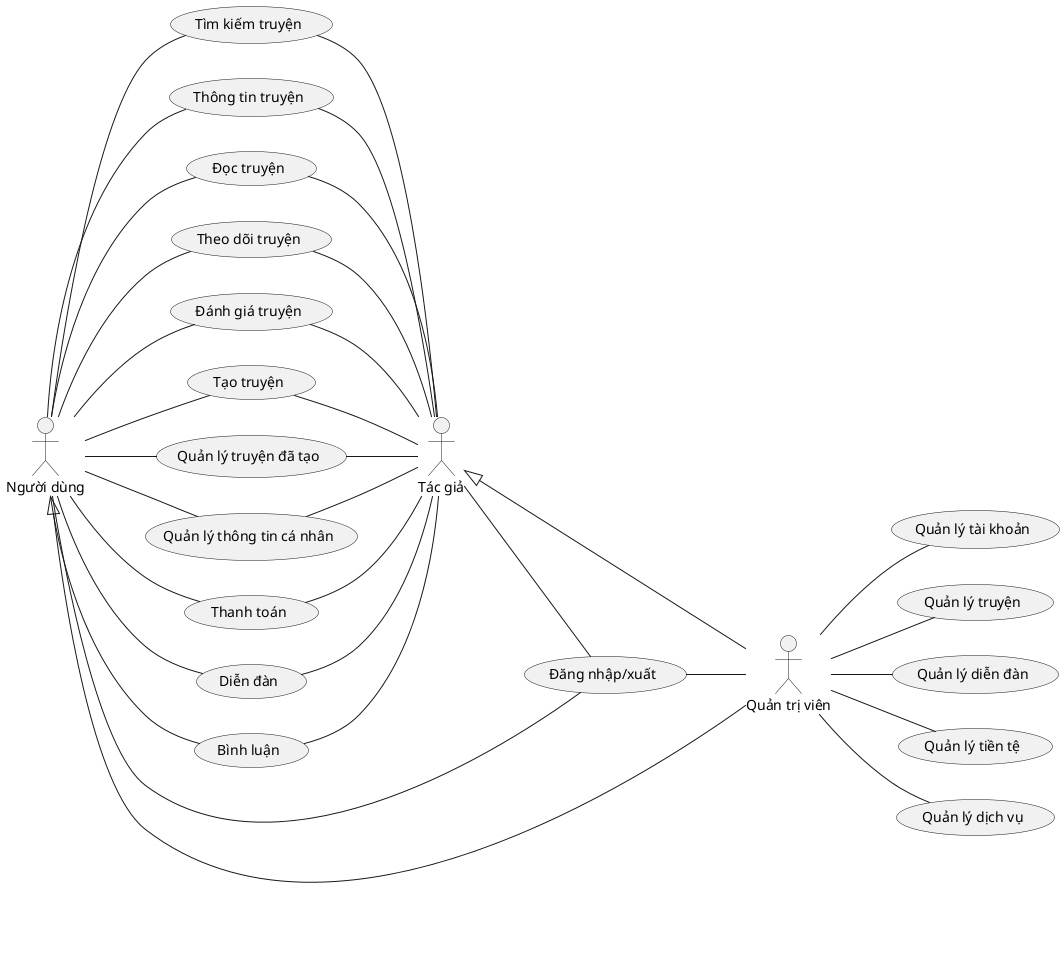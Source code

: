 @startuml
left to right direction

actor :Người dùng: as User
actor :Tác giả: as Author
actor :Quản trị viên: as Admin

usecase SearchStories as "Tìm kiếm truyện"
usecase InfoStories as "Thông tin truyện"
usecase ReadStories as "Đọc truyện"
usecase FollowStories as "Theo dõi truyện"
usecase ReviewStories as "Đánh giá truyện"
usecase CreatedStories as "Tạo truyện"
usecase ManageCreatedStories as "Quản lý truyện đã tạo"
usecase ManageInfoPersonal as "Quản lý thông tin cá nhân"
usecase Payment as "Thanh toán"
usecase Forum as "Diễn đàn"
usecase Comment as "Bình luận"

usecase ManageAccount as "Quản lý tài khoản"
usecase ManageStories as "Quản lý truyện"
usecase ManageForum as "Quản lý diễn đàn"
usecase ManagePayment as "Quản lý tiền tệ"
usecase ManageService as "Quản lý dịch vụ"

usecase LoginLogout as "Đăng nhập/xuất"

Admin --|> User
Admin --|> Author

User -- LoginLogout
Author -- LoginLogout 
LoginLogout -- Admin

User -- SearchStories 
User -- InfoStories
User -- ReadStories 
User -- FollowStories 
User -- ReviewStories 
User -- CreatedStories 
User -- ManageCreatedStories 
User -- ManageInfoPersonal 
User -- Payment 
User -- Forum 
User -- Comment

SearchStories -- Author
InfoStories -- Author
ReadStories -- Author
FollowStories -- Author
ReviewStories -- Author
CreatedStories -- Author
ManageCreatedStories -- Author
ManageInfoPersonal -- Author
Payment -- Author
Forum -- Author
Comment-- Author

Admin -- ManageAccount
Admin -- ManageStories 
Admin -- ManageForum 
Admin -- ManagePayment 
Admin -- ManageService

@enduml